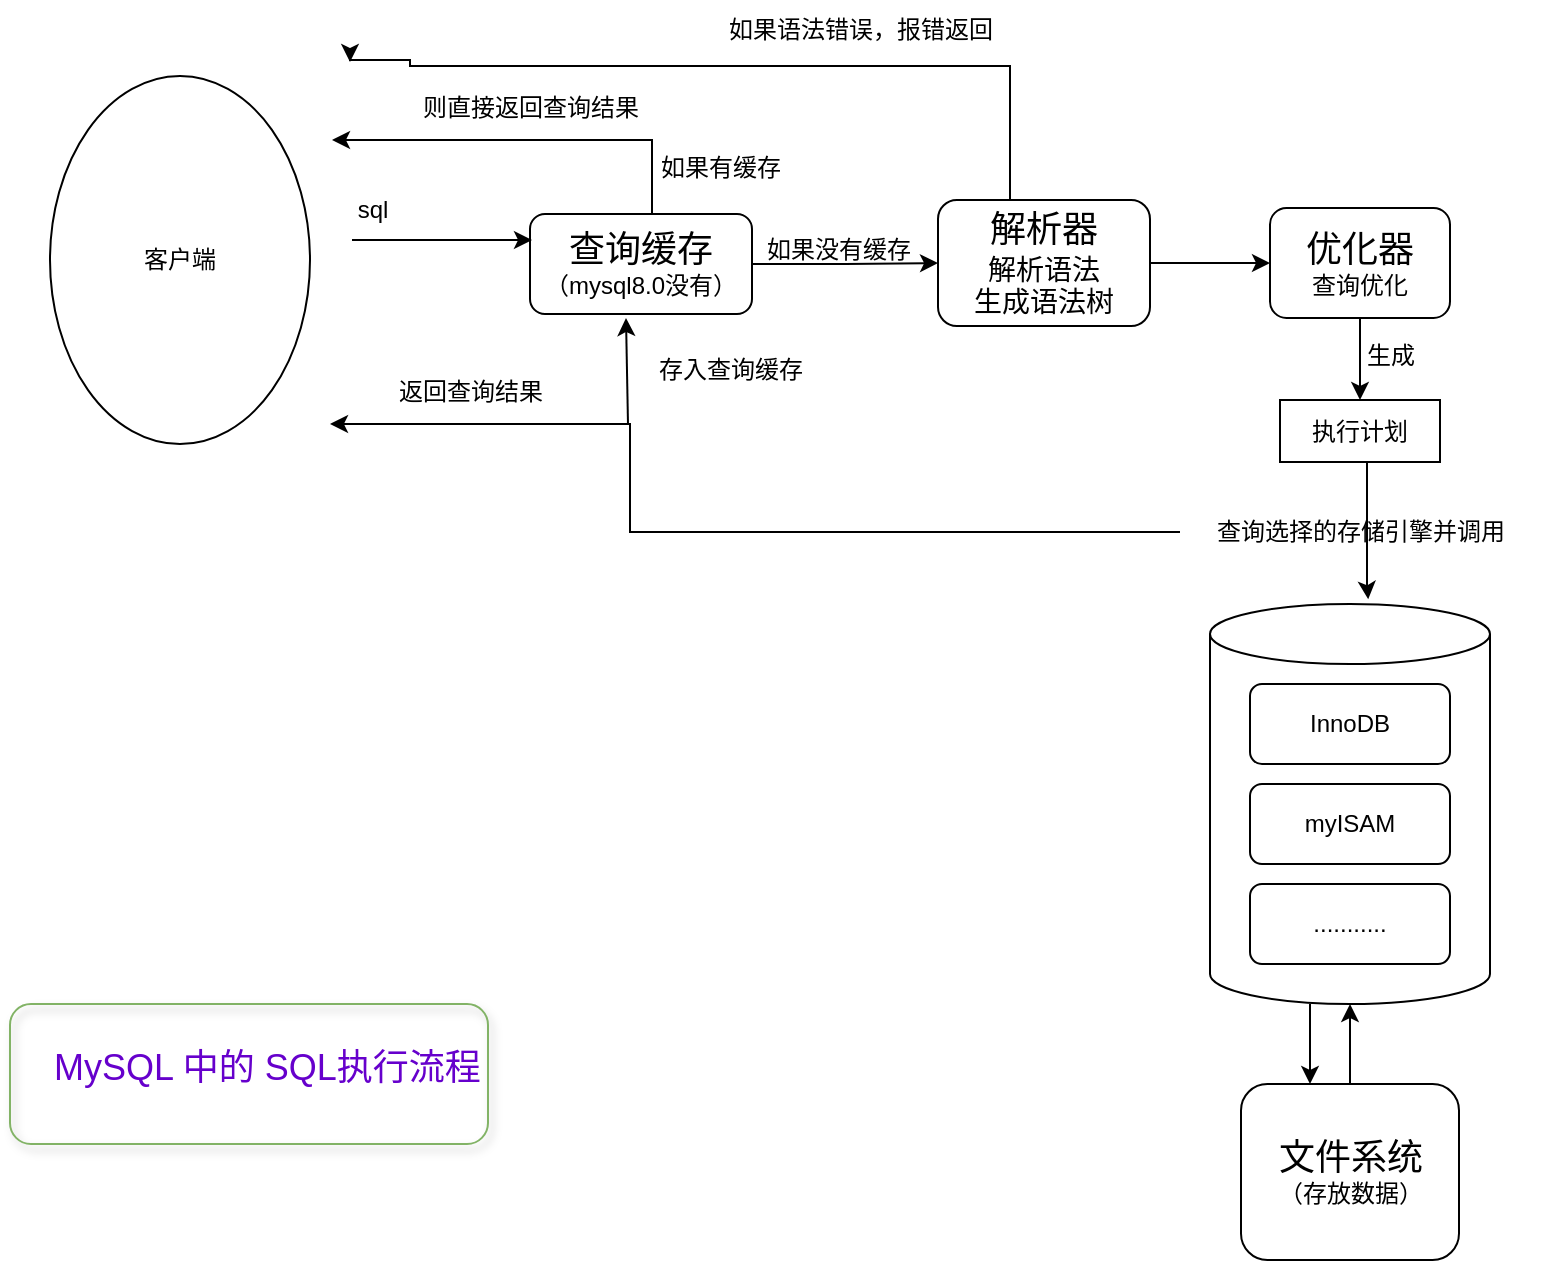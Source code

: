 <mxfile version="22.0.5" type="github">
  <diagram name="第 1 页" id="PjZs5kLfQp9zXu6E3ntm">
    <mxGraphModel dx="1663" dy="644" grid="1" gridSize="10" guides="1" tooltips="1" connect="1" arrows="1" fold="1" page="1" pageScale="1" pageWidth="827" pageHeight="1169" math="0" shadow="0">
      <root>
        <mxCell id="0" />
        <mxCell id="1" parent="0" />
        <mxCell id="MCI71acArB24floLTyHA-1" value="&lt;font color=&quot;#6600cc&quot; style=&quot;font-size: 18px;&quot;&gt;MySQL 中的 SQL执行流程&lt;/font&gt;" style="text;whiteSpace=wrap;html=1;" vertex="1" parent="1">
          <mxGeometry x="-100" y="525" width="249" height="40" as="geometry" />
        </mxCell>
        <mxCell id="MCI71acArB24floLTyHA-9" value="" style="edgeStyle=orthogonalEdgeStyle;rounded=0;orthogonalLoop=1;jettySize=auto;html=1;" edge="1" parent="1" source="MCI71acArB24floLTyHA-2" target="MCI71acArB24floLTyHA-3">
          <mxGeometry relative="1" as="geometry" />
        </mxCell>
        <mxCell id="MCI71acArB24floLTyHA-19" style="edgeStyle=orthogonalEdgeStyle;rounded=0;orthogonalLoop=1;jettySize=auto;html=1;" edge="1" parent="1">
          <mxGeometry relative="1" as="geometry">
            <mxPoint x="50" y="39" as="targetPoint" />
            <mxPoint x="380" y="119" as="sourcePoint" />
            <Array as="points">
              <mxPoint x="380" y="41" />
              <mxPoint x="80" y="41" />
              <mxPoint x="80" y="38" />
            </Array>
          </mxGeometry>
        </mxCell>
        <mxCell id="MCI71acArB24floLTyHA-2" value="&lt;font style=&quot;&quot;&gt;&lt;font style=&quot;font-size: 18px;&quot;&gt;解析器&lt;/font&gt;&lt;br&gt;&lt;span style=&quot;font-size: 14px;&quot;&gt;解析语法&lt;/span&gt;&lt;br&gt;&lt;span style=&quot;font-size: 14px;&quot;&gt;生成语法树&lt;/span&gt;&lt;br&gt;&lt;/font&gt;" style="rounded=1;whiteSpace=wrap;html=1;" vertex="1" parent="1">
          <mxGeometry x="344" y="108" width="106" height="63" as="geometry" />
        </mxCell>
        <mxCell id="MCI71acArB24floLTyHA-21" style="edgeStyle=orthogonalEdgeStyle;rounded=0;orthogonalLoop=1;jettySize=auto;html=1;entryX=0.565;entryY=-0.012;entryDx=0;entryDy=0;entryPerimeter=0;" edge="1" parent="1" target="MCI71acArB24floLTyHA-23">
          <mxGeometry relative="1" as="geometry">
            <mxPoint x="550" y="300" as="targetPoint" />
            <mxPoint x="558.5" y="220" as="sourcePoint" />
            <Array as="points">
              <mxPoint x="559" y="300" />
            </Array>
          </mxGeometry>
        </mxCell>
        <mxCell id="MCI71acArB24floLTyHA-45" value="" style="edgeStyle=orthogonalEdgeStyle;rounded=0;orthogonalLoop=1;jettySize=auto;html=1;" edge="1" parent="1" source="MCI71acArB24floLTyHA-3" target="MCI71acArB24floLTyHA-44">
          <mxGeometry relative="1" as="geometry" />
        </mxCell>
        <mxCell id="MCI71acArB24floLTyHA-3" value="&lt;font style=&quot;font-size: 18px;&quot;&gt;优化器&lt;br&gt;&lt;/font&gt;查询优化" style="rounded=1;whiteSpace=wrap;html=1;" vertex="1" parent="1">
          <mxGeometry x="510" y="112" width="90" height="55" as="geometry" />
        </mxCell>
        <mxCell id="MCI71acArB24floLTyHA-8" value="" style="edgeStyle=orthogonalEdgeStyle;rounded=0;orthogonalLoop=1;jettySize=auto;html=1;" edge="1" parent="1" source="MCI71acArB24floLTyHA-4" target="MCI71acArB24floLTyHA-2">
          <mxGeometry relative="1" as="geometry" />
        </mxCell>
        <mxCell id="MCI71acArB24floLTyHA-4" value="&lt;font style=&quot;font-size: 18px;&quot;&gt;查询缓存&lt;/font&gt;&lt;br&gt;（mysql8.0没有）" style="rounded=1;whiteSpace=wrap;html=1;" vertex="1" parent="1">
          <mxGeometry x="140" y="115" width="111" height="50" as="geometry" />
        </mxCell>
        <mxCell id="MCI71acArB24floLTyHA-11" value="" style="endArrow=classic;html=1;rounded=0;" edge="1" parent="1">
          <mxGeometry width="50" height="50" relative="1" as="geometry">
            <mxPoint x="51" y="128" as="sourcePoint" />
            <mxPoint x="141" y="128" as="targetPoint" />
          </mxGeometry>
        </mxCell>
        <mxCell id="MCI71acArB24floLTyHA-14" value="" style="edgeStyle=orthogonalEdgeStyle;rounded=0;orthogonalLoop=1;jettySize=auto;html=1;" edge="1" parent="1" source="MCI71acArB24floLTyHA-4">
          <mxGeometry relative="1" as="geometry">
            <mxPoint x="201" y="118" as="sourcePoint" />
            <mxPoint x="41" y="78" as="targetPoint" />
            <Array as="points">
              <mxPoint x="201" y="78" />
            </Array>
          </mxGeometry>
        </mxCell>
        <mxCell id="MCI71acArB24floLTyHA-12" value="sql" style="text;html=1;align=center;verticalAlign=middle;resizable=0;points=[];autosize=1;strokeColor=none;fillColor=none;" vertex="1" parent="1">
          <mxGeometry x="41" y="98" width="40" height="30" as="geometry" />
        </mxCell>
        <mxCell id="MCI71acArB24floLTyHA-16" value="则直接返回查询结果" style="text;html=1;align=center;verticalAlign=middle;resizable=0;points=[];autosize=1;strokeColor=none;fillColor=none;" vertex="1" parent="1">
          <mxGeometry x="70" y="47" width="140" height="30" as="geometry" />
        </mxCell>
        <mxCell id="MCI71acArB24floLTyHA-17" value="如果没有缓存" style="text;html=1;align=center;verticalAlign=middle;resizable=0;points=[];autosize=1;strokeColor=none;fillColor=none;" vertex="1" parent="1">
          <mxGeometry x="244" y="118" width="100" height="30" as="geometry" />
        </mxCell>
        <mxCell id="MCI71acArB24floLTyHA-18" value="如果有缓存" style="text;html=1;align=center;verticalAlign=middle;resizable=0;points=[];autosize=1;strokeColor=none;fillColor=none;" vertex="1" parent="1">
          <mxGeometry x="190" y="77" width="90" height="30" as="geometry" />
        </mxCell>
        <mxCell id="MCI71acArB24floLTyHA-20" value="如果语法错误，报错返回" style="text;html=1;align=center;verticalAlign=middle;resizable=0;points=[];autosize=1;strokeColor=none;fillColor=none;" vertex="1" parent="1">
          <mxGeometry x="220" y="8" width="170" height="30" as="geometry" />
        </mxCell>
        <mxCell id="MCI71acArB24floLTyHA-51" style="edgeStyle=orthogonalEdgeStyle;rounded=0;orthogonalLoop=1;jettySize=auto;html=1;" edge="1" parent="1" source="MCI71acArB24floLTyHA-22">
          <mxGeometry relative="1" as="geometry">
            <mxPoint x="40" y="220" as="targetPoint" />
            <Array as="points">
              <mxPoint x="190" y="274" />
              <mxPoint x="190" y="220" />
              <mxPoint x="50" y="220" />
            </Array>
          </mxGeometry>
        </mxCell>
        <mxCell id="MCI71acArB24floLTyHA-22" value="查询选择的存储引擎并调用" style="text;html=1;align=center;verticalAlign=middle;resizable=0;points=[];autosize=1;strokeColor=none;fillColor=none;" vertex="1" parent="1">
          <mxGeometry x="465" y="259" width="180" height="30" as="geometry" />
        </mxCell>
        <mxCell id="MCI71acArB24floLTyHA-36" value="" style="edgeStyle=orthogonalEdgeStyle;rounded=0;orthogonalLoop=1;jettySize=auto;html=1;" edge="1" parent="1" source="MCI71acArB24floLTyHA-23" target="MCI71acArB24floLTyHA-33">
          <mxGeometry relative="1" as="geometry">
            <Array as="points">
              <mxPoint x="530" y="540" />
              <mxPoint x="530" y="540" />
            </Array>
          </mxGeometry>
        </mxCell>
        <mxCell id="MCI71acArB24floLTyHA-23" value="" style="shape=cylinder3;whiteSpace=wrap;html=1;boundedLbl=1;backgroundOutline=1;size=15;" vertex="1" parent="1">
          <mxGeometry x="480" y="310" width="140" height="200" as="geometry" />
        </mxCell>
        <mxCell id="MCI71acArB24floLTyHA-24" value="InnoDB" style="rounded=1;whiteSpace=wrap;html=1;" vertex="1" parent="1">
          <mxGeometry x="500" y="350" width="100" height="40" as="geometry" />
        </mxCell>
        <mxCell id="MCI71acArB24floLTyHA-25" value="myISAM" style="rounded=1;whiteSpace=wrap;html=1;" vertex="1" parent="1">
          <mxGeometry x="500" y="400" width="100" height="40" as="geometry" />
        </mxCell>
        <mxCell id="MCI71acArB24floLTyHA-26" value="..........." style="rounded=1;whiteSpace=wrap;html=1;" vertex="1" parent="1">
          <mxGeometry x="500" y="450" width="100" height="40" as="geometry" />
        </mxCell>
        <mxCell id="MCI71acArB24floLTyHA-29" value="返回查询结果" style="text;html=1;align=center;verticalAlign=middle;resizable=0;points=[];autosize=1;strokeColor=none;fillColor=none;" vertex="1" parent="1">
          <mxGeometry x="60" y="189" width="100" height="30" as="geometry" />
        </mxCell>
        <mxCell id="MCI71acArB24floLTyHA-30" value="客户端" style="text;html=1;align=center;verticalAlign=middle;resizable=0;points=[];autosize=1;strokeColor=none;fillColor=none;" vertex="1" parent="1">
          <mxGeometry x="-65" y="159" width="60" height="30" as="geometry" />
        </mxCell>
        <mxCell id="MCI71acArB24floLTyHA-32" value="客户端" style="ellipse;whiteSpace=wrap;html=1;" vertex="1" parent="1">
          <mxGeometry x="-100" y="46" width="130" height="184" as="geometry" />
        </mxCell>
        <mxCell id="MCI71acArB24floLTyHA-37" value="" style="edgeStyle=orthogonalEdgeStyle;rounded=0;orthogonalLoop=1;jettySize=auto;html=1;entryX=0.5;entryY=1;entryDx=0;entryDy=0;entryPerimeter=0;" edge="1" parent="1" source="MCI71acArB24floLTyHA-33" target="MCI71acArB24floLTyHA-23">
          <mxGeometry relative="1" as="geometry">
            <mxPoint x="550" y="520" as="targetPoint" />
            <Array as="points" />
          </mxGeometry>
        </mxCell>
        <mxCell id="MCI71acArB24floLTyHA-33" value="&lt;font style=&quot;font-size: 18px;&quot;&gt;文件系统&lt;br&gt;&lt;/font&gt;（存放数据）" style="rounded=1;whiteSpace=wrap;html=1;" vertex="1" parent="1">
          <mxGeometry x="495.5" y="550" width="109" height="88" as="geometry" />
        </mxCell>
        <mxCell id="MCI71acArB24floLTyHA-42" value="" style="rounded=1;whiteSpace=wrap;html=1;fillColor=none;strokeColor=#82b366;glass=0;shadow=1;" vertex="1" parent="1">
          <mxGeometry x="-120" y="510" width="239" height="70" as="geometry" />
        </mxCell>
        <mxCell id="MCI71acArB24floLTyHA-44" value="执行计划" style="rounded=0;whiteSpace=wrap;html=1;" vertex="1" parent="1">
          <mxGeometry x="515" y="208" width="80" height="31" as="geometry" />
        </mxCell>
        <mxCell id="MCI71acArB24floLTyHA-46" value="生成" style="text;html=1;align=center;verticalAlign=middle;resizable=0;points=[];autosize=1;strokeColor=none;fillColor=none;" vertex="1" parent="1">
          <mxGeometry x="545" y="171" width="50" height="30" as="geometry" />
        </mxCell>
        <mxCell id="MCI71acArB24floLTyHA-50" value="存入查询缓存" style="text;html=1;align=center;verticalAlign=middle;resizable=0;points=[];autosize=1;strokeColor=none;fillColor=none;" vertex="1" parent="1">
          <mxGeometry x="190" y="178" width="100" height="30" as="geometry" />
        </mxCell>
        <mxCell id="MCI71acArB24floLTyHA-53" value="" style="endArrow=classic;html=1;rounded=0;" edge="1" parent="1">
          <mxGeometry width="50" height="50" relative="1" as="geometry">
            <mxPoint x="189" y="220" as="sourcePoint" />
            <mxPoint x="188" y="167" as="targetPoint" />
          </mxGeometry>
        </mxCell>
      </root>
    </mxGraphModel>
  </diagram>
</mxfile>

